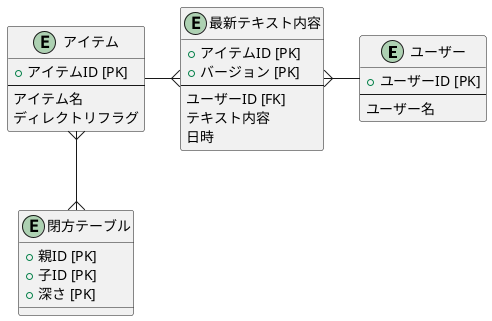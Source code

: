 @startuml

/'
  ドキュメント
  ディレクトリ
  ユーザ
 '/

entity "ユーザー" as users {
  + ユーザーID [PK]
  --
  ユーザー名
}

entity "アイテム" as items {
  + アイテムID [PK]
  --
  アイテム名
  ディレクトリフラグ
}

entity "閉方テーブル" as closure {
  + 親ID [PK]
  + 子ID [PK]
  + 深さ [PK]
}

entity "最新テキスト内容" as last_text_contents {
  + アイテムID [PK]
  + バージョン [PK]
  --
  ユーザーID [FK]
  テキスト内容
  日時
}

/'
関係性
------   :1
----||   :1 and only 1
----o|   :0 or 1
-----{   :many
----|{   :1 or more
----o{   :0 or many

entityの位置
ri ...right
le ...left
do ...down
'/
items }-do-{ closure
items --ri-{ last_text_contents
last_text_contents }-ri-- users

@enduml
